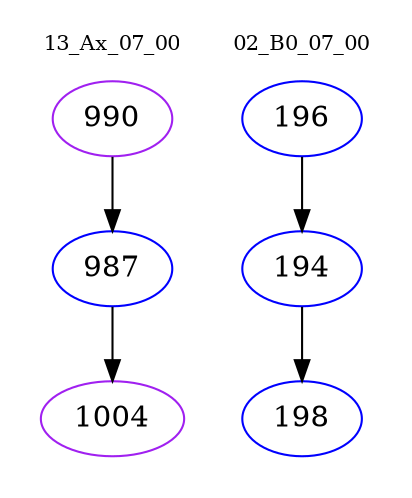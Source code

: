 digraph{
subgraph cluster_0 {
color = white
label = "13_Ax_07_00";
fontsize=10;
T0_990 [label="990", color="purple"]
T0_990 -> T0_987 [color="black"]
T0_987 [label="987", color="blue"]
T0_987 -> T0_1004 [color="black"]
T0_1004 [label="1004", color="purple"]
}
subgraph cluster_1 {
color = white
label = "02_B0_07_00";
fontsize=10;
T1_196 [label="196", color="blue"]
T1_196 -> T1_194 [color="black"]
T1_194 [label="194", color="blue"]
T1_194 -> T1_198 [color="black"]
T1_198 [label="198", color="blue"]
}
}
